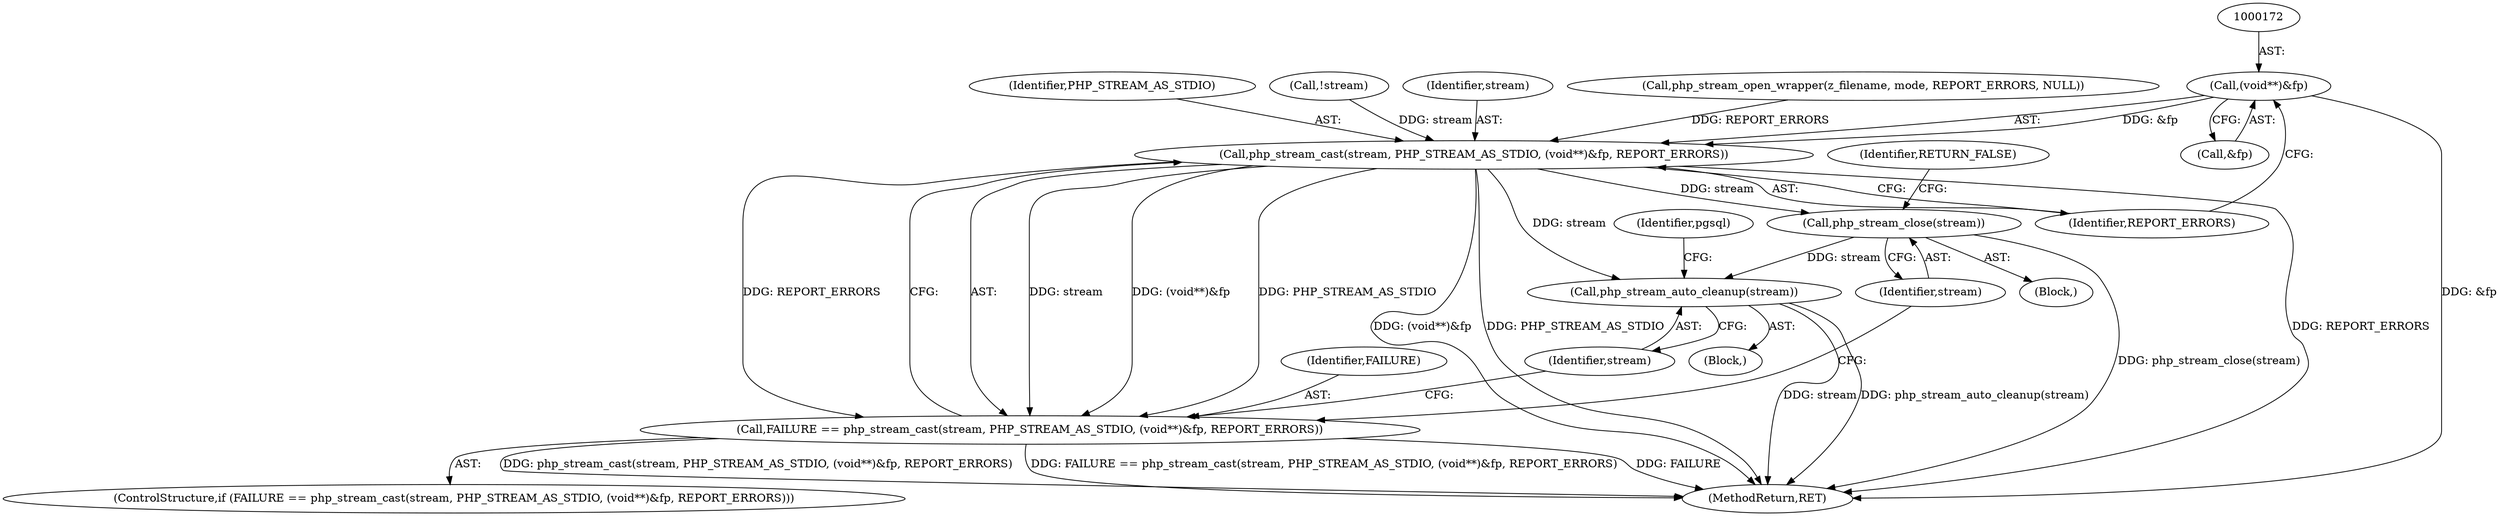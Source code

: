 digraph "0_php_4435b9142ff9813845d5c97ab29a5d637bedb257_4@pointer" {
"1000171" [label="(Call,(void**)&fp)"];
"1000168" [label="(Call,php_stream_cast(stream, PHP_STREAM_AS_STDIO, (void**)&fp, REPORT_ERRORS))"];
"1000166" [label="(Call,FAILURE == php_stream_cast(stream, PHP_STREAM_AS_STDIO, (void**)&fp, REPORT_ERRORS))"];
"1000177" [label="(Call,php_stream_close(stream))"];
"1000180" [label="(Call,php_stream_auto_cleanup(stream))"];
"1000183" [label="(Identifier,pgsql)"];
"1000175" [label="(Identifier,REPORT_ERRORS)"];
"1000170" [label="(Identifier,PHP_STREAM_AS_STDIO)"];
"1000161" [label="(Call,!stream)"];
"1000165" [label="(ControlStructure,if (FAILURE == php_stream_cast(stream, PHP_STREAM_AS_STDIO, (void**)&fp, REPORT_ERRORS)))"];
"1000169" [label="(Identifier,stream)"];
"1000167" [label="(Identifier,FAILURE)"];
"1000180" [label="(Call,php_stream_auto_cleanup(stream))"];
"1000171" [label="(Call,(void**)&fp)"];
"1000155" [label="(Call,php_stream_open_wrapper(z_filename, mode, REPORT_ERRORS, NULL))"];
"1000173" [label="(Call,&fp)"];
"1000102" [label="(Block,)"];
"1000186" [label="(MethodReturn,RET)"];
"1000176" [label="(Block,)"];
"1000168" [label="(Call,php_stream_cast(stream, PHP_STREAM_AS_STDIO, (void**)&fp, REPORT_ERRORS))"];
"1000166" [label="(Call,FAILURE == php_stream_cast(stream, PHP_STREAM_AS_STDIO, (void**)&fp, REPORT_ERRORS))"];
"1000181" [label="(Identifier,stream)"];
"1000178" [label="(Identifier,stream)"];
"1000177" [label="(Call,php_stream_close(stream))"];
"1000179" [label="(Identifier,RETURN_FALSE)"];
"1000171" -> "1000168"  [label="AST: "];
"1000171" -> "1000173"  [label="CFG: "];
"1000172" -> "1000171"  [label="AST: "];
"1000173" -> "1000171"  [label="AST: "];
"1000175" -> "1000171"  [label="CFG: "];
"1000171" -> "1000186"  [label="DDG: &fp"];
"1000171" -> "1000168"  [label="DDG: &fp"];
"1000168" -> "1000166"  [label="AST: "];
"1000168" -> "1000175"  [label="CFG: "];
"1000169" -> "1000168"  [label="AST: "];
"1000170" -> "1000168"  [label="AST: "];
"1000175" -> "1000168"  [label="AST: "];
"1000166" -> "1000168"  [label="CFG: "];
"1000168" -> "1000186"  [label="DDG: (void**)&fp"];
"1000168" -> "1000186"  [label="DDG: PHP_STREAM_AS_STDIO"];
"1000168" -> "1000186"  [label="DDG: REPORT_ERRORS"];
"1000168" -> "1000166"  [label="DDG: stream"];
"1000168" -> "1000166"  [label="DDG: PHP_STREAM_AS_STDIO"];
"1000168" -> "1000166"  [label="DDG: (void**)&fp"];
"1000168" -> "1000166"  [label="DDG: REPORT_ERRORS"];
"1000161" -> "1000168"  [label="DDG: stream"];
"1000155" -> "1000168"  [label="DDG: REPORT_ERRORS"];
"1000168" -> "1000177"  [label="DDG: stream"];
"1000168" -> "1000180"  [label="DDG: stream"];
"1000166" -> "1000165"  [label="AST: "];
"1000167" -> "1000166"  [label="AST: "];
"1000178" -> "1000166"  [label="CFG: "];
"1000181" -> "1000166"  [label="CFG: "];
"1000166" -> "1000186"  [label="DDG: php_stream_cast(stream, PHP_STREAM_AS_STDIO, (void**)&fp, REPORT_ERRORS)"];
"1000166" -> "1000186"  [label="DDG: FAILURE == php_stream_cast(stream, PHP_STREAM_AS_STDIO, (void**)&fp, REPORT_ERRORS)"];
"1000166" -> "1000186"  [label="DDG: FAILURE"];
"1000177" -> "1000176"  [label="AST: "];
"1000177" -> "1000178"  [label="CFG: "];
"1000178" -> "1000177"  [label="AST: "];
"1000179" -> "1000177"  [label="CFG: "];
"1000177" -> "1000186"  [label="DDG: php_stream_close(stream)"];
"1000177" -> "1000180"  [label="DDG: stream"];
"1000180" -> "1000102"  [label="AST: "];
"1000180" -> "1000181"  [label="CFG: "];
"1000181" -> "1000180"  [label="AST: "];
"1000183" -> "1000180"  [label="CFG: "];
"1000180" -> "1000186"  [label="DDG: stream"];
"1000180" -> "1000186"  [label="DDG: php_stream_auto_cleanup(stream)"];
}
